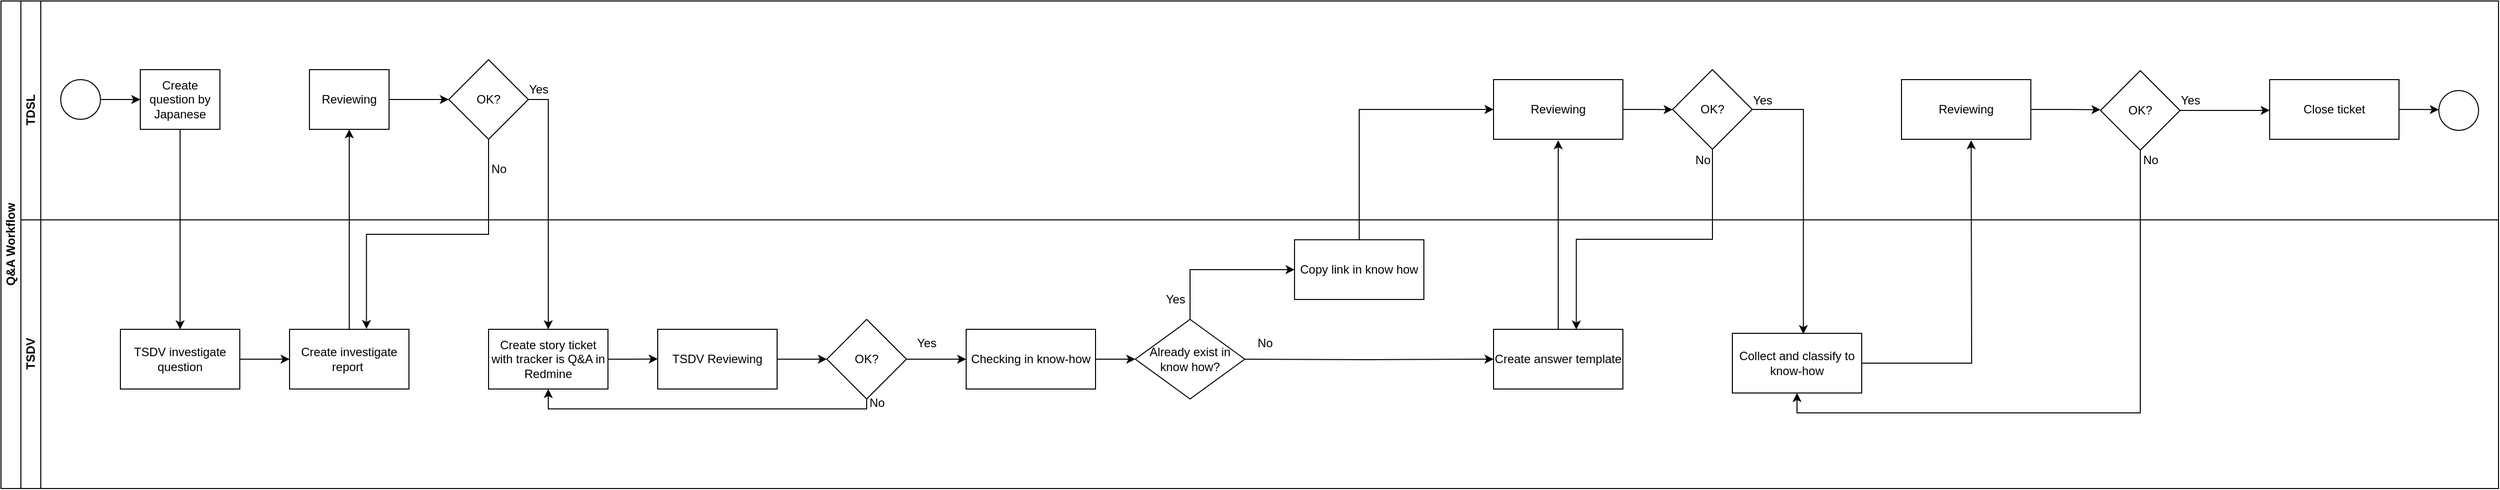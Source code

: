 <mxfile version="14.4.3" type="github">
  <diagram id="prtHgNgQTEPvFCAcTncT" name="Page-1">
    <mxGraphModel dx="981" dy="548" grid="1" gridSize="10" guides="1" tooltips="1" connect="1" arrows="1" fold="1" page="1" pageScale="1" pageWidth="827" pageHeight="1169" math="0" shadow="0">
      <root>
        <mxCell id="0" />
        <mxCell id="1" parent="0" />
        <mxCell id="dNxyNK7c78bLwvsdeMH5-19" value="Q&amp;amp;A Workflow" style="swimlane;html=1;childLayout=stackLayout;resizeParent=1;resizeParentMax=0;horizontal=0;startSize=20;horizontalStack=0;" parent="1" vertex="1">
          <mxGeometry x="120" y="120" width="2510" height="490" as="geometry" />
        </mxCell>
        <mxCell id="dNxyNK7c78bLwvsdeMH5-20" value="TDSL" style="swimlane;html=1;startSize=20;horizontal=0;" parent="dNxyNK7c78bLwvsdeMH5-19" vertex="1">
          <mxGeometry x="20" width="2490" height="220" as="geometry" />
        </mxCell>
        <mxCell id="dNxyNK7c78bLwvsdeMH5-25" value="" style="edgeStyle=orthogonalEdgeStyle;rounded=0;orthogonalLoop=1;jettySize=auto;html=1;" parent="dNxyNK7c78bLwvsdeMH5-20" source="dNxyNK7c78bLwvsdeMH5-23" target="dNxyNK7c78bLwvsdeMH5-24" edge="1">
          <mxGeometry relative="1" as="geometry" />
        </mxCell>
        <mxCell id="dNxyNK7c78bLwvsdeMH5-23" value="" style="ellipse;whiteSpace=wrap;html=1;" parent="dNxyNK7c78bLwvsdeMH5-20" vertex="1">
          <mxGeometry x="40" y="79" width="40" height="40" as="geometry" />
        </mxCell>
        <mxCell id="dNxyNK7c78bLwvsdeMH5-24" value="Create question by Japanese" style="rounded=0;whiteSpace=wrap;html=1;fontFamily=Helvetica;fontSize=12;fontColor=#000000;align=center;" parent="dNxyNK7c78bLwvsdeMH5-20" vertex="1">
          <mxGeometry x="120" y="69" width="80" height="60" as="geometry" />
        </mxCell>
        <mxCell id="7MUZo-UXY0UL-2Fm9ZRf-6" value="Reviewing" style="rounded=0;whiteSpace=wrap;html=1;fontFamily=Helvetica;fontSize=12;fontColor=#000000;align=center;" vertex="1" parent="dNxyNK7c78bLwvsdeMH5-20">
          <mxGeometry x="290" y="69" width="80" height="60" as="geometry" />
        </mxCell>
        <mxCell id="7MUZo-UXY0UL-2Fm9ZRf-9" value="OK?" style="rhombus;whiteSpace=wrap;html=1;" vertex="1" parent="dNxyNK7c78bLwvsdeMH5-20">
          <mxGeometry x="430" y="58.996" width="80" height="80" as="geometry" />
        </mxCell>
        <mxCell id="7MUZo-UXY0UL-2Fm9ZRf-8" style="edgeStyle=orthogonalEdgeStyle;rounded=0;orthogonalLoop=1;jettySize=auto;html=1;exitX=1;exitY=0.5;exitDx=0;exitDy=0;" edge="1" parent="dNxyNK7c78bLwvsdeMH5-20" source="7MUZo-UXY0UL-2Fm9ZRf-6" target="7MUZo-UXY0UL-2Fm9ZRf-9">
          <mxGeometry relative="1" as="geometry">
            <mxPoint x="440" y="99.276" as="targetPoint" />
          </mxGeometry>
        </mxCell>
        <mxCell id="7MUZo-UXY0UL-2Fm9ZRf-15" value="Yes" style="text;html=1;align=center;verticalAlign=middle;resizable=0;points=[];autosize=1;" vertex="1" parent="dNxyNK7c78bLwvsdeMH5-20">
          <mxGeometry x="500" y="79" width="40" height="20" as="geometry" />
        </mxCell>
        <mxCell id="7MUZo-UXY0UL-2Fm9ZRf-34" value="Reviewing" style="rounded=0;whiteSpace=wrap;html=1;" vertex="1" parent="dNxyNK7c78bLwvsdeMH5-20">
          <mxGeometry x="1480" y="79" width="130" height="60" as="geometry" />
        </mxCell>
        <mxCell id="7MUZo-UXY0UL-2Fm9ZRf-36" value="OK?" style="rhombus;whiteSpace=wrap;html=1;" vertex="1" parent="dNxyNK7c78bLwvsdeMH5-20">
          <mxGeometry x="1660" y="69" width="80" height="80" as="geometry" />
        </mxCell>
        <mxCell id="7MUZo-UXY0UL-2Fm9ZRf-50" value="Reviewing" style="rounded=0;whiteSpace=wrap;html=1;" vertex="1" parent="dNxyNK7c78bLwvsdeMH5-20">
          <mxGeometry x="1890" y="79" width="130" height="60" as="geometry" />
        </mxCell>
        <mxCell id="7MUZo-UXY0UL-2Fm9ZRf-52" value="OK?" style="rhombus;whiteSpace=wrap;html=1;" vertex="1" parent="dNxyNK7c78bLwvsdeMH5-20">
          <mxGeometry x="2090" y="70" width="80" height="80" as="geometry" />
        </mxCell>
        <mxCell id="7MUZo-UXY0UL-2Fm9ZRf-55" value="Close ticket" style="rounded=0;whiteSpace=wrap;html=1;" vertex="1" parent="dNxyNK7c78bLwvsdeMH5-20">
          <mxGeometry x="2260" y="79" width="130" height="60" as="geometry" />
        </mxCell>
        <mxCell id="7MUZo-UXY0UL-2Fm9ZRf-61" value="" style="ellipse;whiteSpace=wrap;html=1;" vertex="1" parent="dNxyNK7c78bLwvsdeMH5-20">
          <mxGeometry x="2430" y="90" width="40" height="40" as="geometry" />
        </mxCell>
        <mxCell id="7MUZo-UXY0UL-2Fm9ZRf-39" style="edgeStyle=orthogonalEdgeStyle;rounded=0;orthogonalLoop=1;jettySize=auto;html=1;exitX=0.5;exitY=1;exitDx=0;exitDy=0;entryX=0.64;entryY=0.002;entryDx=0;entryDy=0;entryPerimeter=0;" edge="1" parent="dNxyNK7c78bLwvsdeMH5-19" source="7MUZo-UXY0UL-2Fm9ZRf-36" target="7MUZo-UXY0UL-2Fm9ZRf-31">
          <mxGeometry relative="1" as="geometry" />
        </mxCell>
        <mxCell id="dNxyNK7c78bLwvsdeMH5-21" value="TSDV" style="swimlane;html=1;startSize=20;horizontal=0;" parent="dNxyNK7c78bLwvsdeMH5-19" vertex="1">
          <mxGeometry x="20" y="220" width="2490" height="270" as="geometry" />
        </mxCell>
        <mxCell id="7MUZo-UXY0UL-2Fm9ZRf-12" style="edgeStyle=orthogonalEdgeStyle;rounded=0;orthogonalLoop=1;jettySize=auto;html=1;exitX=1;exitY=0.5;exitDx=0;exitDy=0;entryX=0;entryY=0.5;entryDx=0;entryDy=0;" edge="1" parent="dNxyNK7c78bLwvsdeMH5-21" source="7MUZo-UXY0UL-2Fm9ZRf-1" target="7MUZo-UXY0UL-2Fm9ZRf-5">
          <mxGeometry relative="1" as="geometry" />
        </mxCell>
        <mxCell id="7MUZo-UXY0UL-2Fm9ZRf-1" value="TSDV investigate question" style="rounded=0;whiteSpace=wrap;html=1;" vertex="1" parent="dNxyNK7c78bLwvsdeMH5-21">
          <mxGeometry x="100" y="110" width="120" height="60" as="geometry" />
        </mxCell>
        <mxCell id="7MUZo-UXY0UL-2Fm9ZRf-5" value="Create investigate report&amp;nbsp;" style="rounded=0;whiteSpace=wrap;html=1;" vertex="1" parent="dNxyNK7c78bLwvsdeMH5-21">
          <mxGeometry x="270" y="110" width="120" height="60" as="geometry" />
        </mxCell>
        <mxCell id="7MUZo-UXY0UL-2Fm9ZRf-18" value="Create story ticket with tracker is Q&amp;amp;A in Redmine" style="rounded=0;whiteSpace=wrap;html=1;" vertex="1" parent="dNxyNK7c78bLwvsdeMH5-21">
          <mxGeometry x="470" y="110" width="120" height="60" as="geometry" />
        </mxCell>
        <mxCell id="7MUZo-UXY0UL-2Fm9ZRf-22" value="TSDV Reviewing" style="rounded=0;whiteSpace=wrap;html=1;" vertex="1" parent="dNxyNK7c78bLwvsdeMH5-21">
          <mxGeometry x="640" y="110" width="120" height="60" as="geometry" />
        </mxCell>
        <mxCell id="7MUZo-UXY0UL-2Fm9ZRf-25" style="edgeStyle=orthogonalEdgeStyle;rounded=0;orthogonalLoop=1;jettySize=auto;html=1;exitX=0.5;exitY=1;exitDx=0;exitDy=0;entryX=0.5;entryY=1;entryDx=0;entryDy=0;" edge="1" parent="dNxyNK7c78bLwvsdeMH5-21" target="7MUZo-UXY0UL-2Fm9ZRf-18">
          <mxGeometry relative="1" as="geometry">
            <mxPoint x="850" y="180.003" as="sourcePoint" />
            <Array as="points">
              <mxPoint x="850" y="190" />
              <mxPoint x="530" y="190" />
            </Array>
          </mxGeometry>
        </mxCell>
        <mxCell id="7MUZo-UXY0UL-2Fm9ZRf-24" value="OK?" style="rhombus;whiteSpace=wrap;html=1;" vertex="1" parent="dNxyNK7c78bLwvsdeMH5-21">
          <mxGeometry x="810" y="100.003" width="80" height="80" as="geometry" />
        </mxCell>
        <mxCell id="7MUZo-UXY0UL-2Fm9ZRf-23" style="edgeStyle=orthogonalEdgeStyle;rounded=0;orthogonalLoop=1;jettySize=auto;html=1;exitX=1;exitY=0.5;exitDx=0;exitDy=0;" edge="1" parent="dNxyNK7c78bLwvsdeMH5-21" source="7MUZo-UXY0UL-2Fm9ZRf-22">
          <mxGeometry relative="1" as="geometry">
            <mxPoint x="810.003" y="140" as="targetPoint" />
          </mxGeometry>
        </mxCell>
        <mxCell id="7MUZo-UXY0UL-2Fm9ZRf-27" value="Yes" style="text;html=1;align=center;verticalAlign=middle;resizable=0;points=[];autosize=1;" vertex="1" parent="dNxyNK7c78bLwvsdeMH5-21">
          <mxGeometry x="890" y="114" width="40" height="20" as="geometry" />
        </mxCell>
        <mxCell id="7MUZo-UXY0UL-2Fm9ZRf-29" value="Checking in know-how" style="rounded=0;whiteSpace=wrap;html=1;" vertex="1" parent="dNxyNK7c78bLwvsdeMH5-21">
          <mxGeometry x="950" y="110" width="130" height="60" as="geometry" />
        </mxCell>
        <mxCell id="7MUZo-UXY0UL-2Fm9ZRf-31" value="Create answer template" style="rounded=0;whiteSpace=wrap;html=1;" vertex="1" parent="dNxyNK7c78bLwvsdeMH5-21">
          <mxGeometry x="1480" y="110" width="130" height="60" as="geometry" />
        </mxCell>
        <mxCell id="7MUZo-UXY0UL-2Fm9ZRf-38" value="Collect and classify to know-how" style="rounded=0;whiteSpace=wrap;html=1;" vertex="1" parent="dNxyNK7c78bLwvsdeMH5-21">
          <mxGeometry x="1720" y="114" width="130" height="60" as="geometry" />
        </mxCell>
        <mxCell id="7MUZo-UXY0UL-2Fm9ZRf-46" style="edgeStyle=orthogonalEdgeStyle;rounded=0;orthogonalLoop=1;jettySize=auto;html=1;exitX=0.5;exitY=0;exitDx=0;exitDy=0;entryX=0;entryY=0.5;entryDx=0;entryDy=0;" edge="1" parent="dNxyNK7c78bLwvsdeMH5-21" source="7MUZo-UXY0UL-2Fm9ZRf-41" target="7MUZo-UXY0UL-2Fm9ZRf-45">
          <mxGeometry relative="1" as="geometry" />
        </mxCell>
        <mxCell id="7MUZo-UXY0UL-2Fm9ZRf-41" value="Already exist in know how?" style="rhombus;whiteSpace=wrap;html=1;" vertex="1" parent="dNxyNK7c78bLwvsdeMH5-21">
          <mxGeometry x="1120" y="100" width="110" height="80" as="geometry" />
        </mxCell>
        <mxCell id="7MUZo-UXY0UL-2Fm9ZRf-43" value="No" style="text;html=1;align=center;verticalAlign=middle;resizable=0;points=[];autosize=1;" vertex="1" parent="dNxyNK7c78bLwvsdeMH5-21">
          <mxGeometry x="1235" y="114" width="30" height="20" as="geometry" />
        </mxCell>
        <mxCell id="7MUZo-UXY0UL-2Fm9ZRf-42" style="edgeStyle=orthogonalEdgeStyle;rounded=0;orthogonalLoop=1;jettySize=auto;html=1;exitX=1;exitY=0.5;exitDx=0;exitDy=0;entryX=0;entryY=0.5;entryDx=0;entryDy=0;" edge="1" parent="dNxyNK7c78bLwvsdeMH5-21" target="7MUZo-UXY0UL-2Fm9ZRf-31">
          <mxGeometry relative="1" as="geometry">
            <mxPoint x="1300" y="140" as="targetPoint" />
            <mxPoint x="1230" y="140" as="sourcePoint" />
          </mxGeometry>
        </mxCell>
        <mxCell id="7MUZo-UXY0UL-2Fm9ZRf-45" value="Copy link in know how" style="rounded=0;whiteSpace=wrap;html=1;" vertex="1" parent="dNxyNK7c78bLwvsdeMH5-21">
          <mxGeometry x="1280" y="20" width="130" height="60" as="geometry" />
        </mxCell>
        <mxCell id="7MUZo-UXY0UL-2Fm9ZRf-47" value="Yes" style="text;html=1;align=center;verticalAlign=middle;resizable=0;points=[];autosize=1;" vertex="1" parent="dNxyNK7c78bLwvsdeMH5-21">
          <mxGeometry x="1140" y="70" width="40" height="20" as="geometry" />
        </mxCell>
        <mxCell id="7MUZo-UXY0UL-2Fm9ZRf-2" style="edgeStyle=orthogonalEdgeStyle;rounded=0;orthogonalLoop=1;jettySize=auto;html=1;exitX=0.5;exitY=1;exitDx=0;exitDy=0;entryX=0.5;entryY=0;entryDx=0;entryDy=0;" edge="1" parent="dNxyNK7c78bLwvsdeMH5-19" source="dNxyNK7c78bLwvsdeMH5-24" target="7MUZo-UXY0UL-2Fm9ZRf-1">
          <mxGeometry relative="1" as="geometry" />
        </mxCell>
        <mxCell id="7MUZo-UXY0UL-2Fm9ZRf-7" style="edgeStyle=orthogonalEdgeStyle;rounded=0;orthogonalLoop=1;jettySize=auto;html=1;exitX=0.5;exitY=0;exitDx=0;exitDy=0;entryX=0.5;entryY=1;entryDx=0;entryDy=0;" edge="1" parent="dNxyNK7c78bLwvsdeMH5-19" source="7MUZo-UXY0UL-2Fm9ZRf-5" target="7MUZo-UXY0UL-2Fm9ZRf-6">
          <mxGeometry relative="1" as="geometry" />
        </mxCell>
        <mxCell id="7MUZo-UXY0UL-2Fm9ZRf-13" style="edgeStyle=orthogonalEdgeStyle;rounded=0;orthogonalLoop=1;jettySize=auto;html=1;exitX=0.5;exitY=1;exitDx=0;exitDy=0;entryX=0.644;entryY=-0.007;entryDx=0;entryDy=0;entryPerimeter=0;" edge="1" parent="dNxyNK7c78bLwvsdeMH5-19" source="7MUZo-UXY0UL-2Fm9ZRf-9" target="7MUZo-UXY0UL-2Fm9ZRf-5">
          <mxGeometry relative="1" as="geometry" />
        </mxCell>
        <mxCell id="7MUZo-UXY0UL-2Fm9ZRf-14" style="edgeStyle=orthogonalEdgeStyle;rounded=0;orthogonalLoop=1;jettySize=auto;html=1;exitX=1;exitY=0.5;exitDx=0;exitDy=0;entryX=0.5;entryY=0;entryDx=0;entryDy=0;" edge="1" parent="dNxyNK7c78bLwvsdeMH5-19" source="7MUZo-UXY0UL-2Fm9ZRf-9" target="7MUZo-UXY0UL-2Fm9ZRf-18">
          <mxGeometry relative="1" as="geometry">
            <mxPoint x="550" y="260" as="targetPoint" />
          </mxGeometry>
        </mxCell>
        <mxCell id="7MUZo-UXY0UL-2Fm9ZRf-48" style="edgeStyle=orthogonalEdgeStyle;rounded=0;orthogonalLoop=1;jettySize=auto;html=1;exitX=0.5;exitY=0;exitDx=0;exitDy=0;entryX=0;entryY=0.5;entryDx=0;entryDy=0;" edge="1" parent="dNxyNK7c78bLwvsdeMH5-19" source="7MUZo-UXY0UL-2Fm9ZRf-45" target="7MUZo-UXY0UL-2Fm9ZRf-34">
          <mxGeometry relative="1" as="geometry" />
        </mxCell>
        <mxCell id="7MUZo-UXY0UL-2Fm9ZRf-37" style="edgeStyle=orthogonalEdgeStyle;rounded=0;orthogonalLoop=1;jettySize=auto;html=1;exitX=1;exitY=0.5;exitDx=0;exitDy=0;entryX=0.549;entryY=0.013;entryDx=0;entryDy=0;entryPerimeter=0;" edge="1" parent="dNxyNK7c78bLwvsdeMH5-19" source="7MUZo-UXY0UL-2Fm9ZRf-36" target="7MUZo-UXY0UL-2Fm9ZRf-38">
          <mxGeometry relative="1" as="geometry">
            <mxPoint x="1810" y="280" as="targetPoint" />
          </mxGeometry>
        </mxCell>
        <mxCell id="7MUZo-UXY0UL-2Fm9ZRf-57" style="edgeStyle=orthogonalEdgeStyle;rounded=0;orthogonalLoop=1;jettySize=auto;html=1;exitX=0.5;exitY=1;exitDx=0;exitDy=0;entryX=0.5;entryY=1;entryDx=0;entryDy=0;" edge="1" parent="dNxyNK7c78bLwvsdeMH5-19" source="7MUZo-UXY0UL-2Fm9ZRf-52" target="7MUZo-UXY0UL-2Fm9ZRf-38">
          <mxGeometry relative="1" as="geometry" />
        </mxCell>
        <mxCell id="7MUZo-UXY0UL-2Fm9ZRf-16" value="No" style="text;html=1;align=center;verticalAlign=middle;resizable=0;points=[];autosize=1;" vertex="1" parent="1">
          <mxGeometry x="605" y="279" width="30" height="20" as="geometry" />
        </mxCell>
        <mxCell id="7MUZo-UXY0UL-2Fm9ZRf-21" style="edgeStyle=orthogonalEdgeStyle;rounded=0;orthogonalLoop=1;jettySize=auto;html=1;exitX=1;exitY=0.5;exitDx=0;exitDy=0;" edge="1" parent="1" source="7MUZo-UXY0UL-2Fm9ZRf-18">
          <mxGeometry relative="1" as="geometry">
            <mxPoint x="780" y="479.793" as="targetPoint" />
          </mxGeometry>
        </mxCell>
        <mxCell id="7MUZo-UXY0UL-2Fm9ZRf-26" style="edgeStyle=orthogonalEdgeStyle;rounded=0;orthogonalLoop=1;jettySize=auto;html=1;exitX=1;exitY=0.5;exitDx=0;exitDy=0;" edge="1" parent="1">
          <mxGeometry relative="1" as="geometry">
            <mxPoint x="1090" y="480" as="targetPoint" />
            <mxPoint x="1030" y="480.003" as="sourcePoint" />
          </mxGeometry>
        </mxCell>
        <mxCell id="7MUZo-UXY0UL-2Fm9ZRf-28" value="No" style="text;html=1;align=center;verticalAlign=middle;resizable=0;points=[];autosize=1;" vertex="1" parent="1">
          <mxGeometry x="985" y="514" width="30" height="20" as="geometry" />
        </mxCell>
        <mxCell id="7MUZo-UXY0UL-2Fm9ZRf-30" style="edgeStyle=orthogonalEdgeStyle;rounded=0;orthogonalLoop=1;jettySize=auto;html=1;exitX=1;exitY=0.5;exitDx=0;exitDy=0;" edge="1" parent="1" source="7MUZo-UXY0UL-2Fm9ZRf-29">
          <mxGeometry relative="1" as="geometry">
            <mxPoint x="1260" y="480" as="targetPoint" />
          </mxGeometry>
        </mxCell>
        <mxCell id="7MUZo-UXY0UL-2Fm9ZRf-32" style="edgeStyle=orthogonalEdgeStyle;rounded=0;orthogonalLoop=1;jettySize=auto;html=1;exitX=0.5;exitY=0;exitDx=0;exitDy=0;" edge="1" parent="1" source="7MUZo-UXY0UL-2Fm9ZRf-31">
          <mxGeometry relative="1" as="geometry">
            <mxPoint x="1685" y="260" as="targetPoint" />
          </mxGeometry>
        </mxCell>
        <mxCell id="7MUZo-UXY0UL-2Fm9ZRf-35" style="edgeStyle=orthogonalEdgeStyle;rounded=0;orthogonalLoop=1;jettySize=auto;html=1;exitX=1;exitY=0.5;exitDx=0;exitDy=0;" edge="1" parent="1" source="7MUZo-UXY0UL-2Fm9ZRf-34">
          <mxGeometry relative="1" as="geometry">
            <mxPoint x="1800" y="229.241" as="targetPoint" />
          </mxGeometry>
        </mxCell>
        <mxCell id="7MUZo-UXY0UL-2Fm9ZRf-40" value="No" style="text;html=1;align=center;verticalAlign=middle;resizable=0;points=[];autosize=1;" vertex="1" parent="1">
          <mxGeometry x="1815" y="270" width="30" height="20" as="geometry" />
        </mxCell>
        <mxCell id="7MUZo-UXY0UL-2Fm9ZRf-49" style="edgeStyle=orthogonalEdgeStyle;rounded=0;orthogonalLoop=1;jettySize=auto;html=1;exitX=1;exitY=0.5;exitDx=0;exitDy=0;" edge="1" parent="1" source="7MUZo-UXY0UL-2Fm9ZRf-38">
          <mxGeometry relative="1" as="geometry">
            <mxPoint x="2100" y="260" as="targetPoint" />
          </mxGeometry>
        </mxCell>
        <mxCell id="7MUZo-UXY0UL-2Fm9ZRf-51" style="edgeStyle=orthogonalEdgeStyle;rounded=0;orthogonalLoop=1;jettySize=auto;html=1;exitX=1;exitY=0.5;exitDx=0;exitDy=0;" edge="1" parent="1" source="7MUZo-UXY0UL-2Fm9ZRf-50">
          <mxGeometry relative="1" as="geometry">
            <mxPoint x="2230" y="229.241" as="targetPoint" />
          </mxGeometry>
        </mxCell>
        <mxCell id="7MUZo-UXY0UL-2Fm9ZRf-53" value="Yes" style="text;html=1;align=center;verticalAlign=middle;resizable=0;points=[];autosize=1;" vertex="1" parent="1">
          <mxGeometry x="1870" y="210" width="40" height="20" as="geometry" />
        </mxCell>
        <mxCell id="7MUZo-UXY0UL-2Fm9ZRf-54" style="edgeStyle=orthogonalEdgeStyle;rounded=0;orthogonalLoop=1;jettySize=auto;html=1;exitX=1;exitY=0.5;exitDx=0;exitDy=0;" edge="1" parent="1" source="7MUZo-UXY0UL-2Fm9ZRf-52">
          <mxGeometry relative="1" as="geometry">
            <mxPoint x="2400" y="229.931" as="targetPoint" />
          </mxGeometry>
        </mxCell>
        <mxCell id="7MUZo-UXY0UL-2Fm9ZRf-56" value="Yes" style="text;html=1;align=center;verticalAlign=middle;resizable=0;points=[];autosize=1;" vertex="1" parent="1">
          <mxGeometry x="2300" y="210" width="40" height="20" as="geometry" />
        </mxCell>
        <mxCell id="7MUZo-UXY0UL-2Fm9ZRf-58" value="No" style="text;html=1;align=center;verticalAlign=middle;resizable=0;points=[];autosize=1;" vertex="1" parent="1">
          <mxGeometry x="2265" y="270" width="30" height="20" as="geometry" />
        </mxCell>
        <mxCell id="7MUZo-UXY0UL-2Fm9ZRf-59" style="edgeStyle=orthogonalEdgeStyle;rounded=0;orthogonalLoop=1;jettySize=auto;html=1;exitX=1;exitY=0.5;exitDx=0;exitDy=0;" edge="1" parent="1" source="7MUZo-UXY0UL-2Fm9ZRf-55">
          <mxGeometry relative="1" as="geometry">
            <mxPoint x="2570" y="229.241" as="targetPoint" />
          </mxGeometry>
        </mxCell>
      </root>
    </mxGraphModel>
  </diagram>
</mxfile>
